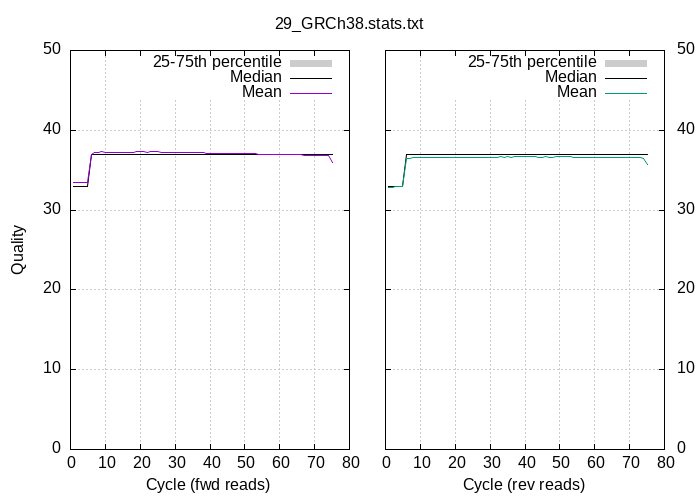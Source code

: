 
            set terminal png size 700,500 truecolor
            set output "plots/quals2.png"
            set grid xtics ytics y2tics back lc rgb "#cccccc"
            set multiplot
             set rmargin 0; set lmargin 0; set tmargin 0; set bmargin 0; set origin 0.1,0.1; set size 0.4,0.8
            set yrange [0:50]
            set ylabel "Quality"
            set xlabel "Cycle (fwd reads)"
            plot '-' using 1:2:3 with filledcurve lt 1 lc rgb "#cccccc" t '25-75th percentile' , '-' using 1:2 with lines lc rgb "#000000" t 'Median', '-' using 1:2 with lines lt 1 t 'Mean'
        1	33	33
2	33	33
3	33	33
4	33	33
5	33	33
6	37	37
7	37	37
8	37	37
9	37	37
10	37	37
11	37	37
12	37	37
13	37	37
14	37	37
15	37	37
16	37	37
17	37	37
18	37	37
19	37	37
20	37	37
21	37	37
22	37	37
23	37	37
24	37	37
25	37	37
26	37	37
27	37	37
28	37	37
29	37	37
30	37	37
31	37	37
32	37	37
33	37	37
34	37	37
35	37	37
36	37	37
37	37	37
38	37	37
39	37	37
40	37	37
41	37	37
42	37	37
43	37	37
44	37	37
45	37	37
46	37	37
47	37	37
48	37	37
49	37	37
50	37	37
51	37	37
52	37	37
53	37	37
54	37	37
55	37	37
56	37	37
57	37	37
58	37	37
59	37	37
60	37	37
61	37	37
62	37	37
63	37	37
64	37	37
65	37	37
66	37	37
67	37	37
68	37	37
69	37	37
70	37	37
71	37	37
72	37	37
73	37	37
74	37	37
75	37	37
end
1	33
2	33
3	33
4	33
5	33
6	37
7	37
8	37
9	37
10	37
11	37
12	37
13	37
14	37
15	37
16	37
17	37
18	37
19	37
20	37
21	37
22	37
23	37
24	37
25	37
26	37
27	37
28	37
29	37
30	37
31	37
32	37
33	37
34	37
35	37
36	37
37	37
38	37
39	37
40	37
41	37
42	37
43	37
44	37
45	37
46	37
47	37
48	37
49	37
50	37
51	37
52	37
53	37
54	37
55	37
56	37
57	37
58	37
59	37
60	37
61	37
62	37
63	37
64	37
65	37
66	37
67	37
68	37
69	37
70	37
71	37
72	37
73	37
74	37
75	37
end
1	33.47
2	33.50
3	33.51
4	33.52
5	33.52
6	37.00
7	37.18
8	37.24
9	37.30
10	37.25
11	37.26
12	37.26
13	37.26
14	37.26
15	37.26
16	37.25
17	37.26
18	37.27
19	37.30
20	37.29
21	37.30
22	37.28
23	37.30
24	37.30
25	37.30
26	37.26
27	37.26
28	37.24
29	37.21
30	37.22
31	37.23
32	37.23
33	37.24
34	37.22
35	37.24
36	37.21
37	37.19
38	37.18
39	37.15
40	37.14
41	37.11
42	37.12
43	37.12
44	37.10
45	37.08
46	37.09
47	37.09
48	37.07
49	37.08
50	37.07
51	37.06
52	37.06
53	37.04
54	37.01
55	37.02
56	36.98
57	36.99
58	36.97
59	36.97
60	36.95
61	36.96
62	36.95
63	36.94
64	36.94
65	36.92
66	36.92
67	36.89
68	36.88
69	36.89
70	36.88
71	36.85
72	36.84
73	36.83
74	36.84
75	35.98
end

                set origin 0.55,0.1
                set size 0.4,0.8
                unset ytics
                set y2tics mirror
                set y2range [0:50]
                unset ylabel
                set xlabel "Cycle (rev reads)"
                set label "29_GRCh38.stats.txt" at screen 0.5,0.95 center noenhanced
                plot '-' using 1:2:3 with filledcurve lt 1 lc rgb "#cccccc" t '25-75th percentile' , '-' using 1:2 with lines lc rgb "#000000" t 'Median', '-' using 1:2 with lines lt 2 t 'Mean'
            1	33	33
2	33	33
3	33	33
4	33	33
5	33	33
6	37	37
7	37	37
8	37	37
9	37	37
10	37	37
11	37	37
12	37	37
13	37	37
14	37	37
15	37	37
16	37	37
17	37	37
18	37	37
19	37	37
20	37	37
21	37	37
22	37	37
23	37	37
24	37	37
25	37	37
26	37	37
27	37	37
28	37	37
29	37	37
30	37	37
31	37	37
32	37	37
33	37	37
34	37	37
35	37	37
36	37	37
37	37	37
38	37	37
39	37	37
40	37	37
41	37	37
42	37	37
43	37	37
44	37	37
45	37	37
46	37	37
47	37	37
48	37	37
49	37	37
50	37	37
51	37	37
52	37	37
53	37	37
54	37	37
55	37	37
56	37	37
57	37	37
58	37	37
59	37	37
60	37	37
61	37	37
62	37	37
63	37	37
64	37	37
65	37	37
66	37	37
67	37	37
68	37	37
69	37	37
70	37	37
71	37	37
72	37	37
73	37	37
74	37	37
75	37	37
end
1	33
2	33
3	33
4	33
5	33
6	37
7	37
8	37
9	37
10	37
11	37
12	37
13	37
14	37
15	37
16	37
17	37
18	37
19	37
20	37
21	37
22	37
23	37
24	37
25	37
26	37
27	37
28	37
29	37
30	37
31	37
32	37
33	37
34	37
35	37
36	37
37	37
38	37
39	37
40	37
41	37
42	37
43	37
44	37
45	37
46	37
47	37
48	37
49	37
50	37
51	37
52	37
53	37
54	37
55	37
56	37
57	37
58	37
59	37
60	37
61	37
62	37
63	37
64	37
65	37
66	37
67	37
68	37
69	37
70	37
71	37
72	37
73	37
74	37
75	37
end
1	32.88
2	32.87
3	32.90
4	32.95
5	32.97
6	36.47
7	36.50
8	36.53
9	36.54
10	36.54
11	36.60
12	36.59
13	36.55
14	36.57
15	36.55
16	36.55
17	36.58
18	36.58
19	36.58
20	36.59
21	36.59
22	36.60
23	36.59
24	36.60
25	36.60
26	36.60
27	36.61
28	36.62
29	36.62
30	36.63
31	36.63
32	36.65
33	36.66
34	36.64
35	36.66
36	36.64
37	36.67
38	36.66
39	36.67
40	36.66
41	36.67
42	36.67
43	36.67
44	36.65
45	36.65
46	36.66
47	36.65
48	36.65
49	36.67
50	36.67
51	36.67
52	36.66
53	36.66
54	36.63
55	36.65
56	36.63
57	36.64
58	36.62
59	36.63
60	36.59
61	36.62
62	36.62
63	36.61
64	36.62
65	36.61
66	36.59
67	36.58
68	36.58
69	36.59
70	36.60
71	36.57
72	36.56
73	36.55
74	36.52
75	35.74
end
